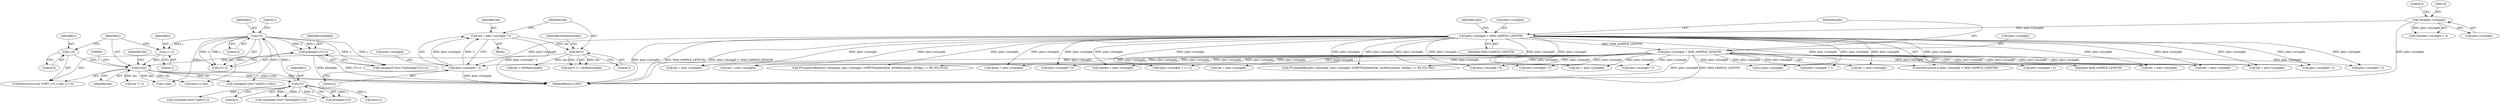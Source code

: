digraph "0_gstreamer_bc2cdd57d549ab3ba59782e9b395d0cd683fd3ac@pointer" {
"1000680" [label="(Call,pSample+j*2+2)"];
"1000683" [label="(Call,j*2)"];
"1000666" [label="(Call,j*2)"];
"1000653" [label="(Call,j<len)"];
"1000650" [label="(Call,j=0)"];
"1000656" [label="(Call,j+=2)"];
"1000629" [label="(Call,len*2)"];
"1000620" [label="(Call,len = pIns->nLength * 2)"];
"1000622" [label="(Call,pIns->nLength * 2)"];
"1000141" [label="(Call,pIns->nLength = MAX_SAMPLE_LENGTH)"];
"1000136" [label="(Call,pIns->nLength > MAX_SAMPLE_LENGTH)"];
"1000125" [label="(Call,(int)pIns->nLength)"];
"1000654" [label="(Identifier,j)"];
"1000125" [label="(Call,(int)pIns->nLength)"];
"1000656" [label="(Call,j+=2)"];
"1000998" [label="(Call,len = pIns->nLength)"];
"1000678" [label="(Call,(unsigned short *)(pSample+j*2+2))"];
"1000693" [label="(Call,j+len)"];
"1000302" [label="(Call,(pIns->nLength + 1) / 2)"];
"1000681" [label="(Identifier,pSample)"];
"1000686" [label="(Literal,2)"];
"1000696" [label="(Call,len *= 2)"];
"1000651" [label="(Identifier,j)"];
"1000141" [label="(Call,pIns->nLength = MAX_SAMPLE_LENGTH)"];
"1000685" [label="(Literal,2)"];
"1000658" [label="(Literal,2)"];
"1000202" [label="(Call,len = pIns->nLength)"];
"1002018" [label="(Call,len > dwMemLength)"];
"1000684" [label="(Identifier,j)"];
"1000838" [label="(Call,len = pIns->nLength)"];
"1001089" [label="(Call,len = pIns->nLength)"];
"1001368" [label="(Call,j<pIns->nLength)"];
"1000137" [label="(Call,pIns->nLength)"];
"1000666" [label="(Call,j*2)"];
"1000657" [label="(Identifier,j)"];
"1000683" [label="(Call,j*2)"];
"1000626" [label="(Literal,2)"];
"1000623" [label="(Call,pIns->nLength)"];
"1000655" [label="(Identifier,len)"];
"1000723" [label="(Call,len = pIns->nLength)"];
"1001700" [label="(Call,pIns->nLength * 6)"];
"1000650" [label="(Call,j=0)"];
"1000303" [label="(Call,pIns->nLength + 1)"];
"1000127" [label="(Call,pIns->nLength)"];
"1000136" [label="(Call,pIns->nLength > MAX_SAMPLE_LENGTH)"];
"1002047" [label="(MethodReturn,UINT)"];
"1000671" [label="(Call,(unsigned short *)(pSrc+j))"];
"1000629" [label="(Call,len*2)"];
"1000621" [label="(Identifier,len)"];
"1000145" [label="(Identifier,MAX_SAMPLE_LENGTH)"];
"1001995" [label="(Call,len = pIns->nLength)"];
"1000691" [label="(Call,pSrc+j+len)"];
"1000248" [label="(Call,len = pIns->nLength)"];
"1000620" [label="(Call,len = pIns->nLength * 2)"];
"1000697" [label="(Identifier,len)"];
"1001529" [label="(Call,pIns->nLength * 3)"];
"1000680" [label="(Call,pSample+j*2+2)"];
"1001485" [label="(Call,maxlen = pIns->nLength)"];
"1000689" [label="(Call,(unsigned short *)(pSrc+j+len))"];
"1000628" [label="(Call,len*2 <= dwMemLength)"];
"1001906" [label="(Call,len = pIns->nLength)"];
"1000401" [label="(Call,pIns->nLength * 2)"];
"1000622" [label="(Call,pIns->nLength * 2)"];
"1000124" [label="(Call,(int)pIns->nLength < 4)"];
"1000653" [label="(Call,j<len)"];
"1000199" [label="(Block,)"];
"1000148" [label="(Identifier,pIns)"];
"1001212" [label="(Call,dmax = pIns->nLength)"];
"1000459" [label="(Call,pIns->nLength * 2)"];
"1000667" [label="(Identifier,j)"];
"1000142" [label="(Call,pIns->nLength)"];
"1000631" [label="(Literal,2)"];
"1000668" [label="(Literal,2)"];
"1000652" [label="(Literal,0)"];
"1000130" [label="(Literal,4)"];
"1000630" [label="(Identifier,len)"];
"1000509" [label="(Call,pIns->nLength * 2)"];
"1000648" [label="(ControlStructure,for (UINT j=0; j<len; j+=2))"];
"1000140" [label="(Identifier,MAX_SAMPLE_LENGTH)"];
"1000967" [label="(Call,ITUnpack16Bit(pIns->pSample, pIns->nLength, (LPBYTE)lpMemFile, dwMemLength, (nFlags == RS_IT21516)))"];
"1000632" [label="(Identifier,dwMemLength)"];
"1000682" [label="(Call,j*2+2)"];
"1000952" [label="(Call,ITUnpack8Bit(pIns->pSample, pIns->nLength, (LPBYTE)lpMemFile, dwMemLength, (nFlags == RS_IT2158)))"];
"1000662" [label="(Call,(unsigned short *)(pSample+j*2))"];
"1001241" [label="(Call,pIns->nLength * 2)"];
"1000143" [label="(Identifier,pIns)"];
"1000573" [label="(Call,pIns->nLength * 2)"];
"1000664" [label="(Call,pSample+j*2)"];
"1000135" [label="(ControlStructure,if (pIns->nLength > MAX_SAMPLE_LENGTH))"];
"1000673" [label="(Call,pSrc+j)"];
"1000680" -> "1000678"  [label="AST: "];
"1000680" -> "1000682"  [label="CFG: "];
"1000681" -> "1000680"  [label="AST: "];
"1000682" -> "1000680"  [label="AST: "];
"1000678" -> "1000680"  [label="CFG: "];
"1000680" -> "1002047"  [label="DDG: pSample"];
"1000680" -> "1002047"  [label="DDG: j*2+2"];
"1000683" -> "1000680"  [label="DDG: j"];
"1000683" -> "1000680"  [label="DDG: 2"];
"1000683" -> "1000682"  [label="AST: "];
"1000683" -> "1000685"  [label="CFG: "];
"1000684" -> "1000683"  [label="AST: "];
"1000685" -> "1000683"  [label="AST: "];
"1000686" -> "1000683"  [label="CFG: "];
"1000683" -> "1000656"  [label="DDG: j"];
"1000683" -> "1000678"  [label="DDG: j"];
"1000683" -> "1000678"  [label="DDG: 2"];
"1000683" -> "1000682"  [label="DDG: j"];
"1000683" -> "1000682"  [label="DDG: 2"];
"1000666" -> "1000683"  [label="DDG: j"];
"1000683" -> "1000689"  [label="DDG: j"];
"1000683" -> "1000691"  [label="DDG: j"];
"1000683" -> "1000693"  [label="DDG: j"];
"1000666" -> "1000664"  [label="AST: "];
"1000666" -> "1000668"  [label="CFG: "];
"1000667" -> "1000666"  [label="AST: "];
"1000668" -> "1000666"  [label="AST: "];
"1000664" -> "1000666"  [label="CFG: "];
"1000666" -> "1000662"  [label="DDG: j"];
"1000666" -> "1000662"  [label="DDG: 2"];
"1000666" -> "1000664"  [label="DDG: j"];
"1000666" -> "1000664"  [label="DDG: 2"];
"1000653" -> "1000666"  [label="DDG: j"];
"1000666" -> "1000671"  [label="DDG: j"];
"1000666" -> "1000673"  [label="DDG: j"];
"1000653" -> "1000648"  [label="AST: "];
"1000653" -> "1000655"  [label="CFG: "];
"1000654" -> "1000653"  [label="AST: "];
"1000655" -> "1000653"  [label="AST: "];
"1000663" -> "1000653"  [label="CFG: "];
"1000697" -> "1000653"  [label="CFG: "];
"1000653" -> "1002047"  [label="DDG: j<len"];
"1000653" -> "1002047"  [label="DDG: j"];
"1000650" -> "1000653"  [label="DDG: j"];
"1000656" -> "1000653"  [label="DDG: j"];
"1000629" -> "1000653"  [label="DDG: len"];
"1000653" -> "1000689"  [label="DDG: len"];
"1000653" -> "1000691"  [label="DDG: len"];
"1000653" -> "1000693"  [label="DDG: len"];
"1000653" -> "1000696"  [label="DDG: len"];
"1000650" -> "1000648"  [label="AST: "];
"1000650" -> "1000652"  [label="CFG: "];
"1000651" -> "1000650"  [label="AST: "];
"1000652" -> "1000650"  [label="AST: "];
"1000654" -> "1000650"  [label="CFG: "];
"1000656" -> "1000648"  [label="AST: "];
"1000656" -> "1000658"  [label="CFG: "];
"1000657" -> "1000656"  [label="AST: "];
"1000658" -> "1000656"  [label="AST: "];
"1000654" -> "1000656"  [label="CFG: "];
"1000629" -> "1000628"  [label="AST: "];
"1000629" -> "1000631"  [label="CFG: "];
"1000630" -> "1000629"  [label="AST: "];
"1000631" -> "1000629"  [label="AST: "];
"1000632" -> "1000629"  [label="CFG: "];
"1000629" -> "1000628"  [label="DDG: len"];
"1000629" -> "1000628"  [label="DDG: 2"];
"1000620" -> "1000629"  [label="DDG: len"];
"1000629" -> "1002018"  [label="DDG: len"];
"1000620" -> "1000199"  [label="AST: "];
"1000620" -> "1000622"  [label="CFG: "];
"1000621" -> "1000620"  [label="AST: "];
"1000622" -> "1000620"  [label="AST: "];
"1000630" -> "1000620"  [label="CFG: "];
"1000620" -> "1002047"  [label="DDG: pIns->nLength * 2"];
"1000622" -> "1000620"  [label="DDG: pIns->nLength"];
"1000622" -> "1000620"  [label="DDG: 2"];
"1000622" -> "1000626"  [label="CFG: "];
"1000623" -> "1000622"  [label="AST: "];
"1000626" -> "1000622"  [label="AST: "];
"1000622" -> "1002047"  [label="DDG: pIns->nLength"];
"1000141" -> "1000622"  [label="DDG: pIns->nLength"];
"1000136" -> "1000622"  [label="DDG: pIns->nLength"];
"1000141" -> "1000135"  [label="AST: "];
"1000141" -> "1000145"  [label="CFG: "];
"1000142" -> "1000141"  [label="AST: "];
"1000145" -> "1000141"  [label="AST: "];
"1000148" -> "1000141"  [label="CFG: "];
"1000141" -> "1002047"  [label="DDG: pIns->nLength"];
"1000141" -> "1002047"  [label="DDG: MAX_SAMPLE_LENGTH"];
"1000136" -> "1000141"  [label="DDG: MAX_SAMPLE_LENGTH"];
"1000141" -> "1000202"  [label="DDG: pIns->nLength"];
"1000141" -> "1000248"  [label="DDG: pIns->nLength"];
"1000141" -> "1000302"  [label="DDG: pIns->nLength"];
"1000141" -> "1000303"  [label="DDG: pIns->nLength"];
"1000141" -> "1000401"  [label="DDG: pIns->nLength"];
"1000141" -> "1000459"  [label="DDG: pIns->nLength"];
"1000141" -> "1000509"  [label="DDG: pIns->nLength"];
"1000141" -> "1000573"  [label="DDG: pIns->nLength"];
"1000141" -> "1000723"  [label="DDG: pIns->nLength"];
"1000141" -> "1000838"  [label="DDG: pIns->nLength"];
"1000141" -> "1000952"  [label="DDG: pIns->nLength"];
"1000141" -> "1000967"  [label="DDG: pIns->nLength"];
"1000141" -> "1000998"  [label="DDG: pIns->nLength"];
"1000141" -> "1001089"  [label="DDG: pIns->nLength"];
"1000141" -> "1001212"  [label="DDG: pIns->nLength"];
"1000141" -> "1001241"  [label="DDG: pIns->nLength"];
"1000141" -> "1001368"  [label="DDG: pIns->nLength"];
"1000141" -> "1001485"  [label="DDG: pIns->nLength"];
"1000141" -> "1001529"  [label="DDG: pIns->nLength"];
"1000141" -> "1001700"  [label="DDG: pIns->nLength"];
"1000141" -> "1001906"  [label="DDG: pIns->nLength"];
"1000141" -> "1001995"  [label="DDG: pIns->nLength"];
"1000136" -> "1000135"  [label="AST: "];
"1000136" -> "1000140"  [label="CFG: "];
"1000137" -> "1000136"  [label="AST: "];
"1000140" -> "1000136"  [label="AST: "];
"1000143" -> "1000136"  [label="CFG: "];
"1000148" -> "1000136"  [label="CFG: "];
"1000136" -> "1002047"  [label="DDG: MAX_SAMPLE_LENGTH"];
"1000136" -> "1002047"  [label="DDG: pIns->nLength > MAX_SAMPLE_LENGTH"];
"1000136" -> "1002047"  [label="DDG: pIns->nLength"];
"1000125" -> "1000136"  [label="DDG: pIns->nLength"];
"1000136" -> "1000202"  [label="DDG: pIns->nLength"];
"1000136" -> "1000248"  [label="DDG: pIns->nLength"];
"1000136" -> "1000302"  [label="DDG: pIns->nLength"];
"1000136" -> "1000303"  [label="DDG: pIns->nLength"];
"1000136" -> "1000401"  [label="DDG: pIns->nLength"];
"1000136" -> "1000459"  [label="DDG: pIns->nLength"];
"1000136" -> "1000509"  [label="DDG: pIns->nLength"];
"1000136" -> "1000573"  [label="DDG: pIns->nLength"];
"1000136" -> "1000723"  [label="DDG: pIns->nLength"];
"1000136" -> "1000838"  [label="DDG: pIns->nLength"];
"1000136" -> "1000952"  [label="DDG: pIns->nLength"];
"1000136" -> "1000967"  [label="DDG: pIns->nLength"];
"1000136" -> "1000998"  [label="DDG: pIns->nLength"];
"1000136" -> "1001089"  [label="DDG: pIns->nLength"];
"1000136" -> "1001212"  [label="DDG: pIns->nLength"];
"1000136" -> "1001241"  [label="DDG: pIns->nLength"];
"1000136" -> "1001368"  [label="DDG: pIns->nLength"];
"1000136" -> "1001485"  [label="DDG: pIns->nLength"];
"1000136" -> "1001529"  [label="DDG: pIns->nLength"];
"1000136" -> "1001700"  [label="DDG: pIns->nLength"];
"1000136" -> "1001906"  [label="DDG: pIns->nLength"];
"1000136" -> "1001995"  [label="DDG: pIns->nLength"];
"1000125" -> "1000124"  [label="AST: "];
"1000125" -> "1000127"  [label="CFG: "];
"1000126" -> "1000125"  [label="AST: "];
"1000127" -> "1000125"  [label="AST: "];
"1000130" -> "1000125"  [label="CFG: "];
"1000125" -> "1002047"  [label="DDG: pIns->nLength"];
"1000125" -> "1000124"  [label="DDG: pIns->nLength"];
}
